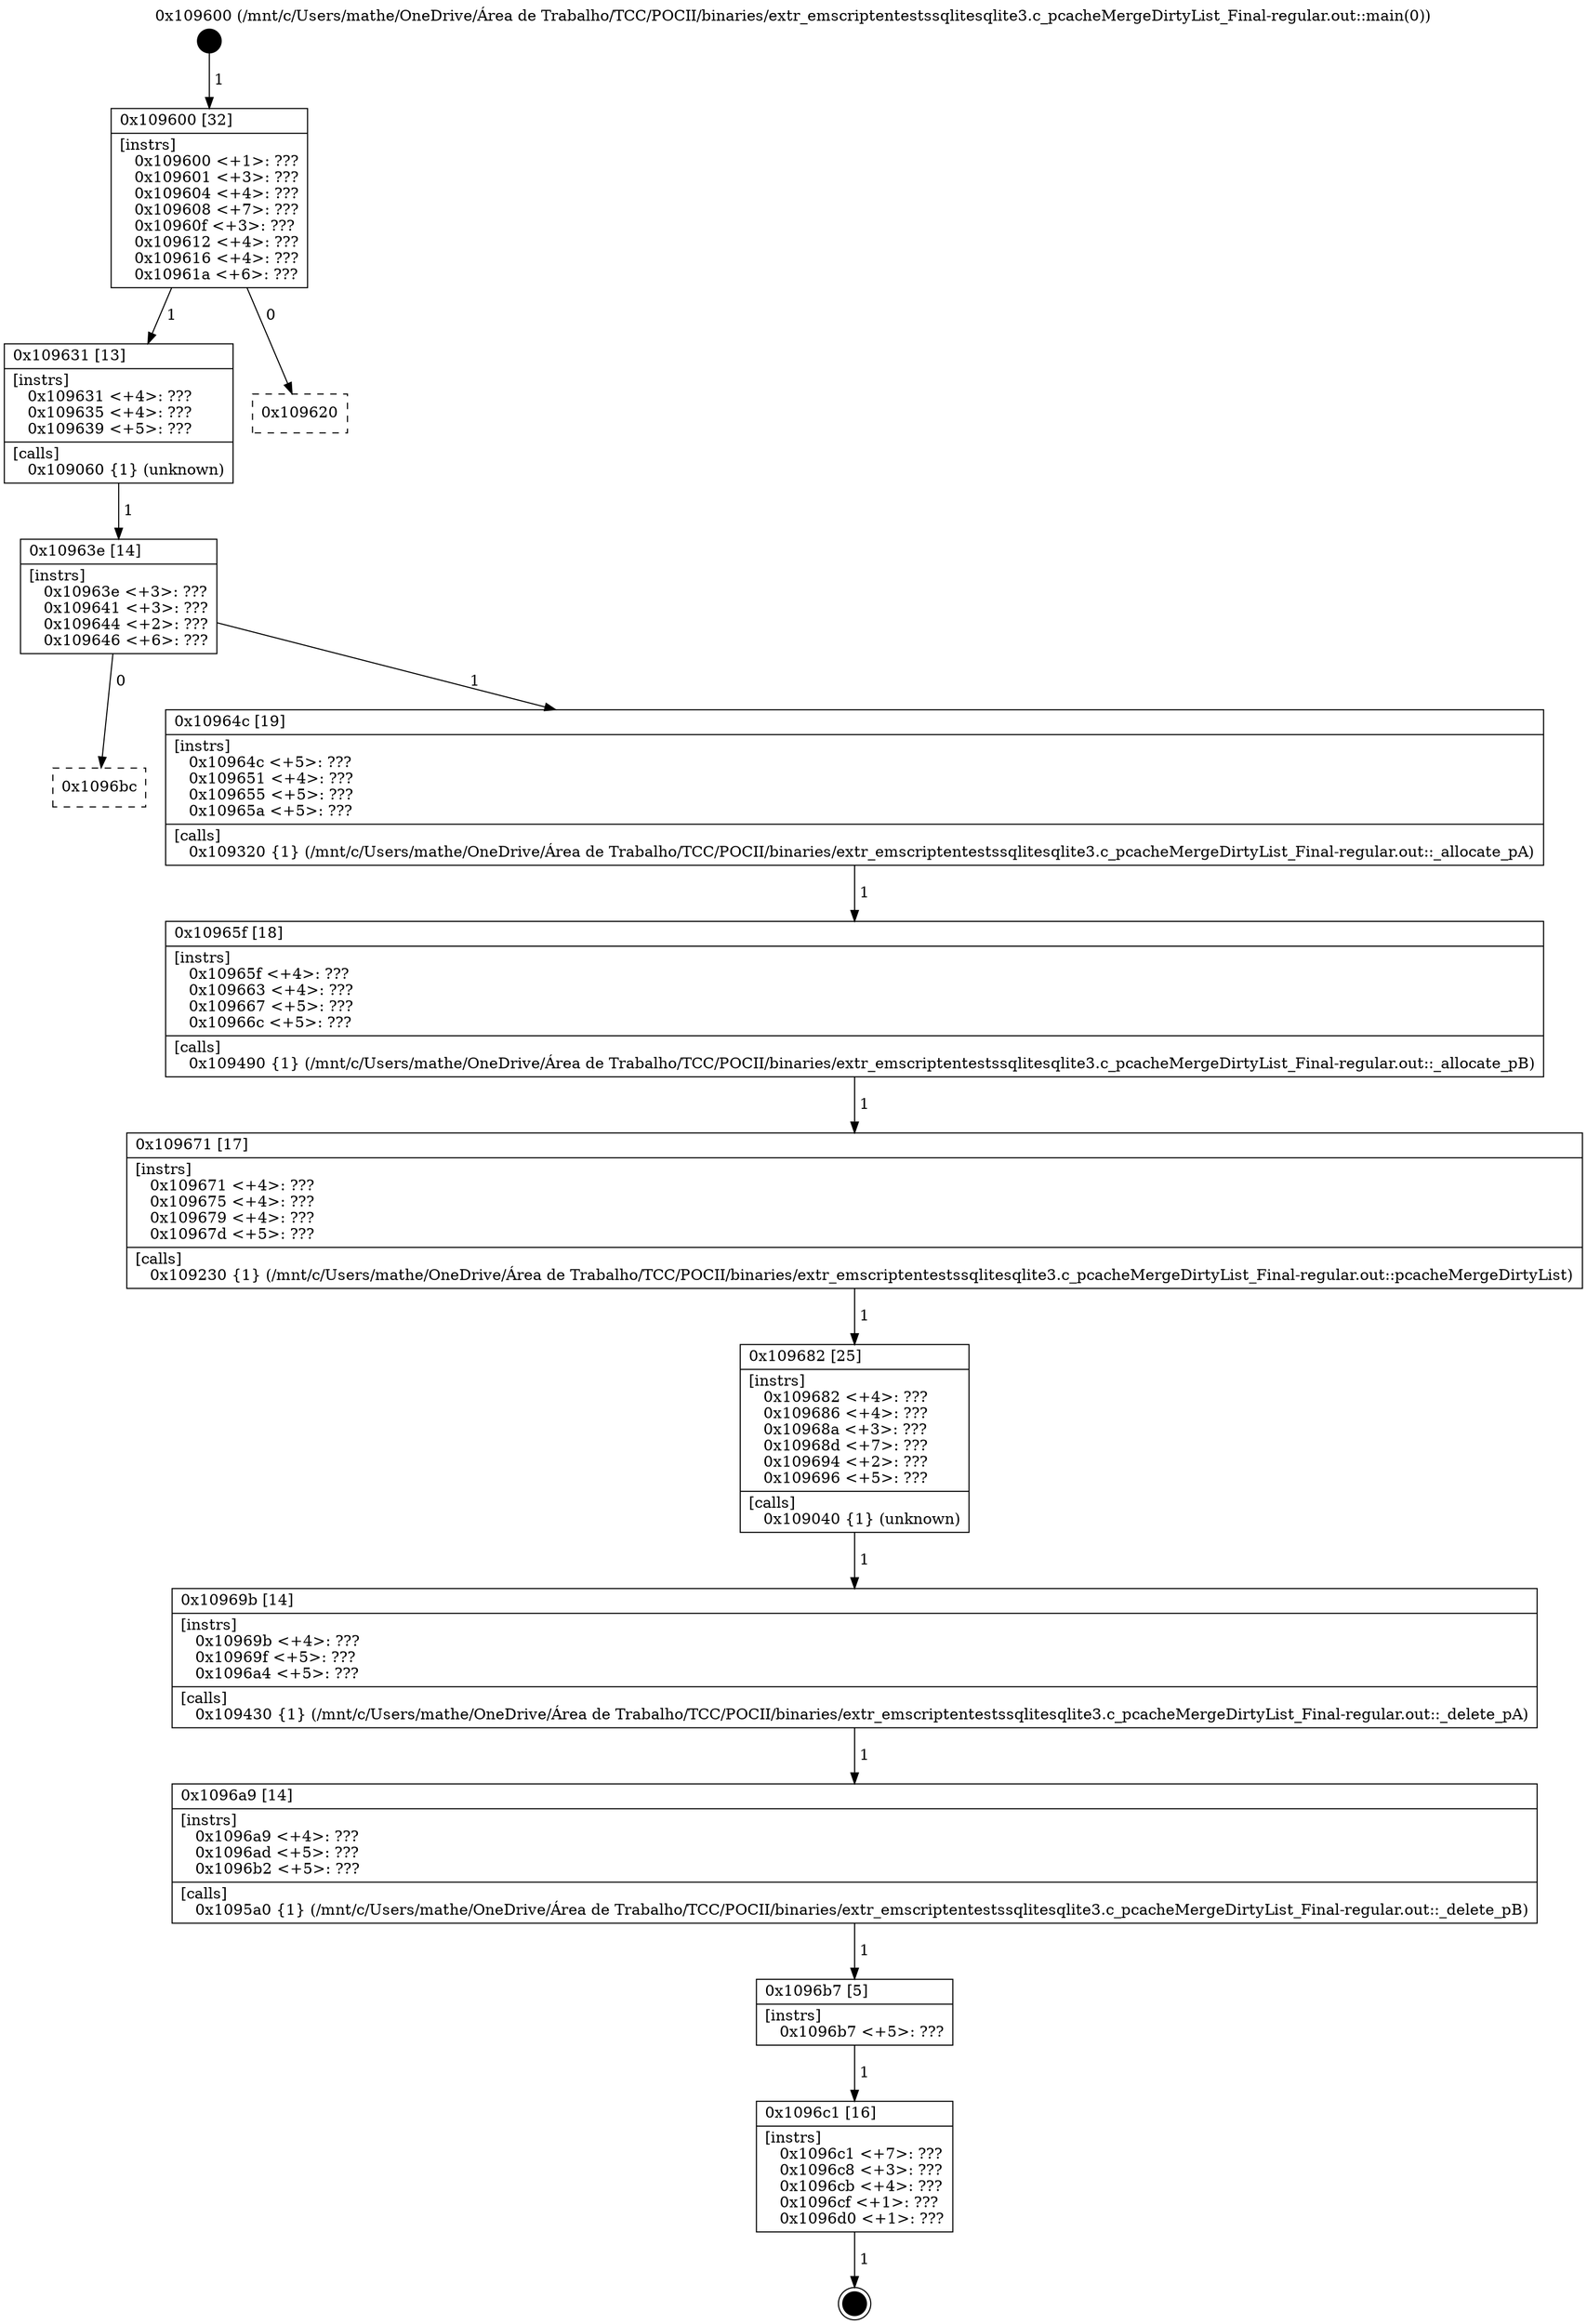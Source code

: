 digraph "0x109600" {
  label = "0x109600 (/mnt/c/Users/mathe/OneDrive/Área de Trabalho/TCC/POCII/binaries/extr_emscriptentestssqlitesqlite3.c_pcacheMergeDirtyList_Final-regular.out::main(0))"
  labelloc = "t"
  node[shape=record]

  Entry [label="",width=0.3,height=0.3,shape=circle,fillcolor=black,style=filled]
  "0x109600" [label="{
     0x109600 [32]\l
     | [instrs]\l
     &nbsp;&nbsp;0x109600 \<+1\>: ???\l
     &nbsp;&nbsp;0x109601 \<+3\>: ???\l
     &nbsp;&nbsp;0x109604 \<+4\>: ???\l
     &nbsp;&nbsp;0x109608 \<+7\>: ???\l
     &nbsp;&nbsp;0x10960f \<+3\>: ???\l
     &nbsp;&nbsp;0x109612 \<+4\>: ???\l
     &nbsp;&nbsp;0x109616 \<+4\>: ???\l
     &nbsp;&nbsp;0x10961a \<+6\>: ???\l
  }"]
  "0x109631" [label="{
     0x109631 [13]\l
     | [instrs]\l
     &nbsp;&nbsp;0x109631 \<+4\>: ???\l
     &nbsp;&nbsp;0x109635 \<+4\>: ???\l
     &nbsp;&nbsp;0x109639 \<+5\>: ???\l
     | [calls]\l
     &nbsp;&nbsp;0x109060 \{1\} (unknown)\l
  }"]
  "0x109620" [label="{
     0x109620\l
  }", style=dashed]
  "0x10963e" [label="{
     0x10963e [14]\l
     | [instrs]\l
     &nbsp;&nbsp;0x10963e \<+3\>: ???\l
     &nbsp;&nbsp;0x109641 \<+3\>: ???\l
     &nbsp;&nbsp;0x109644 \<+2\>: ???\l
     &nbsp;&nbsp;0x109646 \<+6\>: ???\l
  }"]
  "0x1096bc" [label="{
     0x1096bc\l
  }", style=dashed]
  "0x10964c" [label="{
     0x10964c [19]\l
     | [instrs]\l
     &nbsp;&nbsp;0x10964c \<+5\>: ???\l
     &nbsp;&nbsp;0x109651 \<+4\>: ???\l
     &nbsp;&nbsp;0x109655 \<+5\>: ???\l
     &nbsp;&nbsp;0x10965a \<+5\>: ???\l
     | [calls]\l
     &nbsp;&nbsp;0x109320 \{1\} (/mnt/c/Users/mathe/OneDrive/Área de Trabalho/TCC/POCII/binaries/extr_emscriptentestssqlitesqlite3.c_pcacheMergeDirtyList_Final-regular.out::_allocate_pA)\l
  }"]
  Exit [label="",width=0.3,height=0.3,shape=circle,fillcolor=black,style=filled,peripheries=2]
  "0x10965f" [label="{
     0x10965f [18]\l
     | [instrs]\l
     &nbsp;&nbsp;0x10965f \<+4\>: ???\l
     &nbsp;&nbsp;0x109663 \<+4\>: ???\l
     &nbsp;&nbsp;0x109667 \<+5\>: ???\l
     &nbsp;&nbsp;0x10966c \<+5\>: ???\l
     | [calls]\l
     &nbsp;&nbsp;0x109490 \{1\} (/mnt/c/Users/mathe/OneDrive/Área de Trabalho/TCC/POCII/binaries/extr_emscriptentestssqlitesqlite3.c_pcacheMergeDirtyList_Final-regular.out::_allocate_pB)\l
  }"]
  "0x109671" [label="{
     0x109671 [17]\l
     | [instrs]\l
     &nbsp;&nbsp;0x109671 \<+4\>: ???\l
     &nbsp;&nbsp;0x109675 \<+4\>: ???\l
     &nbsp;&nbsp;0x109679 \<+4\>: ???\l
     &nbsp;&nbsp;0x10967d \<+5\>: ???\l
     | [calls]\l
     &nbsp;&nbsp;0x109230 \{1\} (/mnt/c/Users/mathe/OneDrive/Área de Trabalho/TCC/POCII/binaries/extr_emscriptentestssqlitesqlite3.c_pcacheMergeDirtyList_Final-regular.out::pcacheMergeDirtyList)\l
  }"]
  "0x109682" [label="{
     0x109682 [25]\l
     | [instrs]\l
     &nbsp;&nbsp;0x109682 \<+4\>: ???\l
     &nbsp;&nbsp;0x109686 \<+4\>: ???\l
     &nbsp;&nbsp;0x10968a \<+3\>: ???\l
     &nbsp;&nbsp;0x10968d \<+7\>: ???\l
     &nbsp;&nbsp;0x109694 \<+2\>: ???\l
     &nbsp;&nbsp;0x109696 \<+5\>: ???\l
     | [calls]\l
     &nbsp;&nbsp;0x109040 \{1\} (unknown)\l
  }"]
  "0x10969b" [label="{
     0x10969b [14]\l
     | [instrs]\l
     &nbsp;&nbsp;0x10969b \<+4\>: ???\l
     &nbsp;&nbsp;0x10969f \<+5\>: ???\l
     &nbsp;&nbsp;0x1096a4 \<+5\>: ???\l
     | [calls]\l
     &nbsp;&nbsp;0x109430 \{1\} (/mnt/c/Users/mathe/OneDrive/Área de Trabalho/TCC/POCII/binaries/extr_emscriptentestssqlitesqlite3.c_pcacheMergeDirtyList_Final-regular.out::_delete_pA)\l
  }"]
  "0x1096a9" [label="{
     0x1096a9 [14]\l
     | [instrs]\l
     &nbsp;&nbsp;0x1096a9 \<+4\>: ???\l
     &nbsp;&nbsp;0x1096ad \<+5\>: ???\l
     &nbsp;&nbsp;0x1096b2 \<+5\>: ???\l
     | [calls]\l
     &nbsp;&nbsp;0x1095a0 \{1\} (/mnt/c/Users/mathe/OneDrive/Área de Trabalho/TCC/POCII/binaries/extr_emscriptentestssqlitesqlite3.c_pcacheMergeDirtyList_Final-regular.out::_delete_pB)\l
  }"]
  "0x1096b7" [label="{
     0x1096b7 [5]\l
     | [instrs]\l
     &nbsp;&nbsp;0x1096b7 \<+5\>: ???\l
  }"]
  "0x1096c1" [label="{
     0x1096c1 [16]\l
     | [instrs]\l
     &nbsp;&nbsp;0x1096c1 \<+7\>: ???\l
     &nbsp;&nbsp;0x1096c8 \<+3\>: ???\l
     &nbsp;&nbsp;0x1096cb \<+4\>: ???\l
     &nbsp;&nbsp;0x1096cf \<+1\>: ???\l
     &nbsp;&nbsp;0x1096d0 \<+1\>: ???\l
  }"]
  Entry -> "0x109600" [label=" 1"]
  "0x109600" -> "0x109631" [label=" 1"]
  "0x109600" -> "0x109620" [label=" 0"]
  "0x109631" -> "0x10963e" [label=" 1"]
  "0x10963e" -> "0x1096bc" [label=" 0"]
  "0x10963e" -> "0x10964c" [label=" 1"]
  "0x1096c1" -> Exit [label=" 1"]
  "0x10964c" -> "0x10965f" [label=" 1"]
  "0x10965f" -> "0x109671" [label=" 1"]
  "0x109671" -> "0x109682" [label=" 1"]
  "0x109682" -> "0x10969b" [label=" 1"]
  "0x10969b" -> "0x1096a9" [label=" 1"]
  "0x1096a9" -> "0x1096b7" [label=" 1"]
  "0x1096b7" -> "0x1096c1" [label=" 1"]
}
